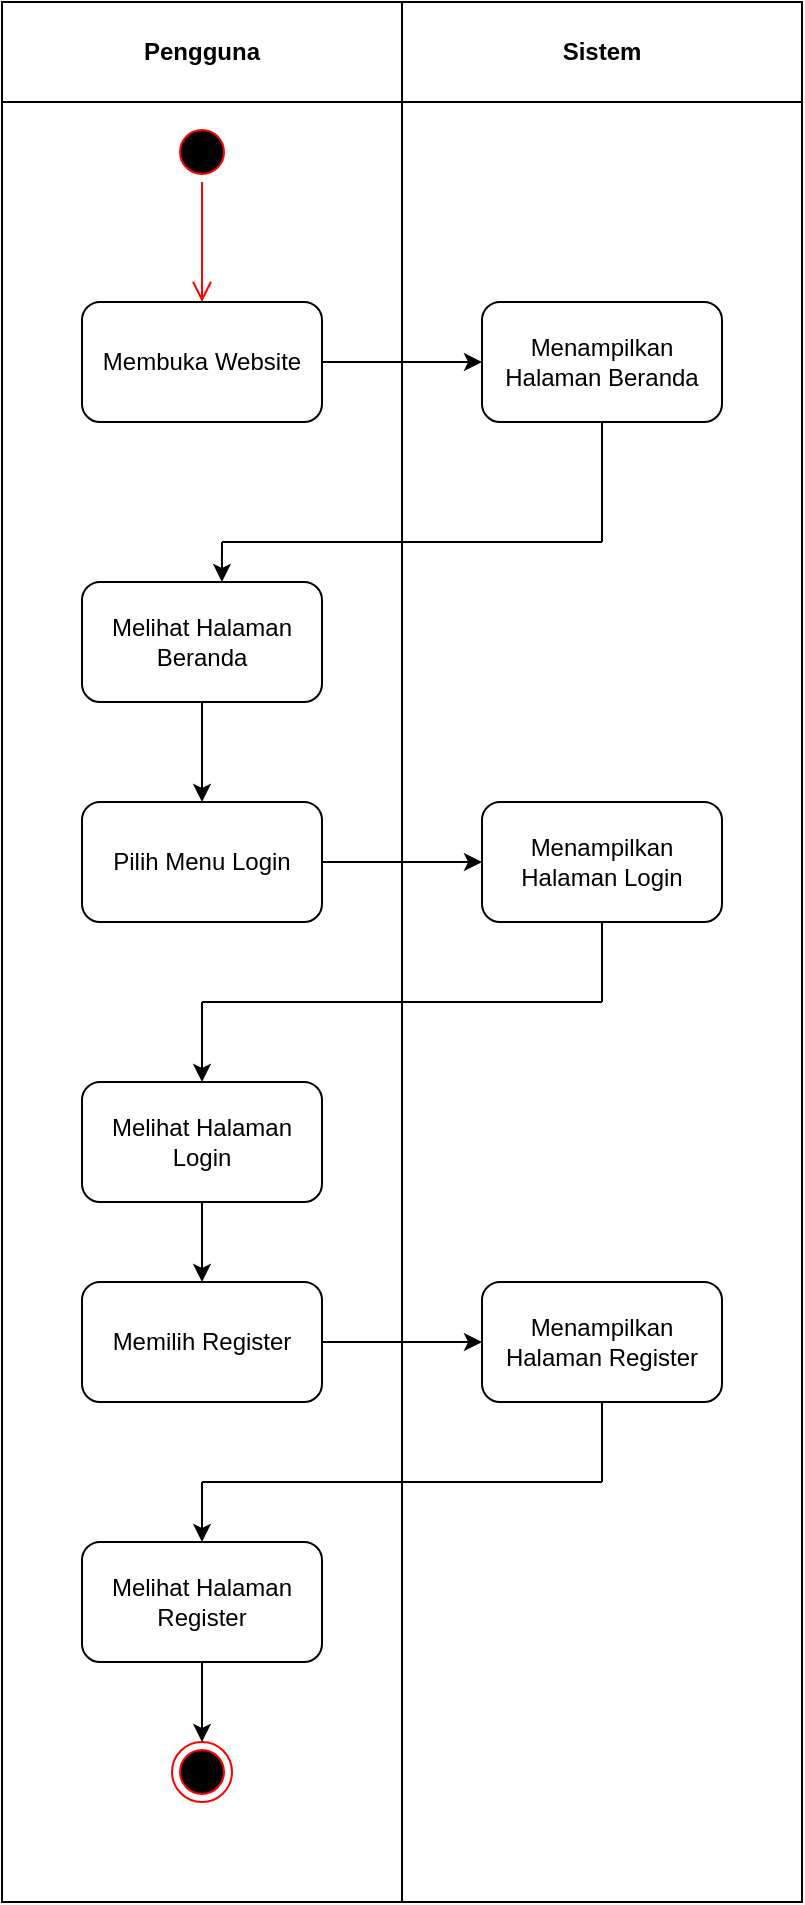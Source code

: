 <mxfile version="27.1.6">
  <diagram id="z6d0naIu2Dbxjb-OiNp-" name="Page-1">
    <mxGraphModel dx="1426" dy="789" grid="1" gridSize="10" guides="1" tooltips="1" connect="1" arrows="1" fold="1" page="1" pageScale="1" pageWidth="827" pageHeight="1169" math="0" shadow="0">
      <root>
        <mxCell id="0" />
        <mxCell id="1" parent="0" />
        <mxCell id="ExNNSdlrr3dL4bbphwkZ-1" value="Pengguna" style="swimlane;whiteSpace=wrap;html=1;startSize=50;" parent="1" vertex="1">
          <mxGeometry x="200" y="80" width="200" height="950" as="geometry" />
        </mxCell>
        <mxCell id="ExNNSdlrr3dL4bbphwkZ-3" value="" style="ellipse;html=1;shape=startState;fillColor=#000000;strokeColor=#ff0000;" parent="ExNNSdlrr3dL4bbphwkZ-1" vertex="1">
          <mxGeometry x="85" y="60" width="30" height="30" as="geometry" />
        </mxCell>
        <mxCell id="ExNNSdlrr3dL4bbphwkZ-4" value="" style="edgeStyle=orthogonalEdgeStyle;html=1;verticalAlign=bottom;endArrow=open;endSize=8;strokeColor=#ff0000;rounded=0;" parent="ExNNSdlrr3dL4bbphwkZ-1" source="ExNNSdlrr3dL4bbphwkZ-3" edge="1">
          <mxGeometry relative="1" as="geometry">
            <mxPoint x="100" y="150" as="targetPoint" />
          </mxGeometry>
        </mxCell>
        <mxCell id="ExNNSdlrr3dL4bbphwkZ-5" value="Membuka Website" style="rounded=1;whiteSpace=wrap;html=1;" parent="ExNNSdlrr3dL4bbphwkZ-1" vertex="1">
          <mxGeometry x="40" y="150" width="120" height="60" as="geometry" />
        </mxCell>
        <mxCell id="ExNNSdlrr3dL4bbphwkZ-12" value="Melihat Halaman Beranda" style="rounded=1;whiteSpace=wrap;html=1;" parent="ExNNSdlrr3dL4bbphwkZ-1" vertex="1">
          <mxGeometry x="40" y="290" width="120" height="60" as="geometry" />
        </mxCell>
        <mxCell id="ExNNSdlrr3dL4bbphwkZ-15" value="Pilih Menu Login" style="rounded=1;whiteSpace=wrap;html=1;" parent="ExNNSdlrr3dL4bbphwkZ-1" vertex="1">
          <mxGeometry x="40" y="400" width="120" height="60" as="geometry" />
        </mxCell>
        <mxCell id="ExNNSdlrr3dL4bbphwkZ-23" value="Melihat Halaman Login" style="rounded=1;whiteSpace=wrap;html=1;" parent="ExNNSdlrr3dL4bbphwkZ-1" vertex="1">
          <mxGeometry x="40" y="540" width="120" height="60" as="geometry" />
        </mxCell>
        <mxCell id="ExNNSdlrr3dL4bbphwkZ-25" value="Memilih Register" style="rounded=1;whiteSpace=wrap;html=1;" parent="ExNNSdlrr3dL4bbphwkZ-1" vertex="1">
          <mxGeometry x="40" y="640" width="120" height="60" as="geometry" />
        </mxCell>
        <mxCell id="ExNNSdlrr3dL4bbphwkZ-31" value="Melihat Halaman Register" style="rounded=1;whiteSpace=wrap;html=1;" parent="ExNNSdlrr3dL4bbphwkZ-1" vertex="1">
          <mxGeometry x="40" y="770" width="120" height="60" as="geometry" />
        </mxCell>
        <mxCell id="ExNNSdlrr3dL4bbphwkZ-33" value="" style="ellipse;html=1;shape=endState;fillColor=#000000;strokeColor=#ff0000;" parent="ExNNSdlrr3dL4bbphwkZ-1" vertex="1">
          <mxGeometry x="85" y="870" width="30" height="30" as="geometry" />
        </mxCell>
        <mxCell id="ExNNSdlrr3dL4bbphwkZ-32" value="" style="endArrow=classic;html=1;rounded=0;exitX=0.5;exitY=1;exitDx=0;exitDy=0;" parent="ExNNSdlrr3dL4bbphwkZ-1" source="ExNNSdlrr3dL4bbphwkZ-31" target="ExNNSdlrr3dL4bbphwkZ-33" edge="1">
          <mxGeometry width="50" height="50" relative="1" as="geometry">
            <mxPoint x="190" y="750" as="sourcePoint" />
            <mxPoint x="100" y="870" as="targetPoint" />
          </mxGeometry>
        </mxCell>
        <mxCell id="ExNNSdlrr3dL4bbphwkZ-2" value="Sistem" style="swimlane;whiteSpace=wrap;html=1;startSize=50;" parent="1" vertex="1">
          <mxGeometry x="400" y="80" width="200" height="950" as="geometry" />
        </mxCell>
        <mxCell id="ExNNSdlrr3dL4bbphwkZ-7" value="Menampilkan Halaman Beranda" style="rounded=1;whiteSpace=wrap;html=1;" parent="ExNNSdlrr3dL4bbphwkZ-2" vertex="1">
          <mxGeometry x="40" y="150" width="120" height="60" as="geometry" />
        </mxCell>
        <mxCell id="ExNNSdlrr3dL4bbphwkZ-18" value="Menampilkan Halaman Login" style="rounded=1;whiteSpace=wrap;html=1;" parent="ExNNSdlrr3dL4bbphwkZ-2" vertex="1">
          <mxGeometry x="40" y="400" width="120" height="60" as="geometry" />
        </mxCell>
        <mxCell id="ExNNSdlrr3dL4bbphwkZ-27" value="Menampilkan Halaman Register" style="rounded=1;whiteSpace=wrap;html=1;" parent="ExNNSdlrr3dL4bbphwkZ-2" vertex="1">
          <mxGeometry x="40" y="640" width="120" height="60" as="geometry" />
        </mxCell>
        <mxCell id="ExNNSdlrr3dL4bbphwkZ-6" value="" style="endArrow=classic;html=1;rounded=0;exitX=1;exitY=0.5;exitDx=0;exitDy=0;" parent="1" source="ExNNSdlrr3dL4bbphwkZ-5" target="ExNNSdlrr3dL4bbphwkZ-7" edge="1">
          <mxGeometry width="50" height="50" relative="1" as="geometry">
            <mxPoint x="390" y="430" as="sourcePoint" />
            <mxPoint x="450" y="260" as="targetPoint" />
          </mxGeometry>
        </mxCell>
        <mxCell id="ExNNSdlrr3dL4bbphwkZ-9" value="" style="endArrow=none;html=1;rounded=0;entryX=0.5;entryY=1;entryDx=0;entryDy=0;" parent="1" target="ExNNSdlrr3dL4bbphwkZ-7" edge="1">
          <mxGeometry width="50" height="50" relative="1" as="geometry">
            <mxPoint x="500" y="350" as="sourcePoint" />
            <mxPoint x="440" y="380" as="targetPoint" />
          </mxGeometry>
        </mxCell>
        <mxCell id="ExNNSdlrr3dL4bbphwkZ-11" value="" style="endArrow=none;html=1;rounded=0;" parent="1" edge="1">
          <mxGeometry width="50" height="50" relative="1" as="geometry">
            <mxPoint x="310" y="350" as="sourcePoint" />
            <mxPoint x="500" y="350" as="targetPoint" />
          </mxGeometry>
        </mxCell>
        <mxCell id="ExNNSdlrr3dL4bbphwkZ-13" value="" style="endArrow=classic;html=1;rounded=0;entryX=0.583;entryY=0;entryDx=0;entryDy=0;entryPerimeter=0;" parent="1" target="ExNNSdlrr3dL4bbphwkZ-12" edge="1">
          <mxGeometry width="50" height="50" relative="1" as="geometry">
            <mxPoint x="310" y="350" as="sourcePoint" />
            <mxPoint x="440" y="380" as="targetPoint" />
          </mxGeometry>
        </mxCell>
        <mxCell id="ExNNSdlrr3dL4bbphwkZ-14" value="" style="endArrow=classic;html=1;rounded=0;exitX=0.5;exitY=1;exitDx=0;exitDy=0;" parent="1" source="ExNNSdlrr3dL4bbphwkZ-12" edge="1">
          <mxGeometry width="50" height="50" relative="1" as="geometry">
            <mxPoint x="390" y="430" as="sourcePoint" />
            <mxPoint x="300" y="480" as="targetPoint" />
          </mxGeometry>
        </mxCell>
        <mxCell id="ExNNSdlrr3dL4bbphwkZ-17" value="" style="endArrow=classic;html=1;rounded=0;exitX=1;exitY=0.5;exitDx=0;exitDy=0;" parent="1" source="ExNNSdlrr3dL4bbphwkZ-15" target="ExNNSdlrr3dL4bbphwkZ-18" edge="1">
          <mxGeometry width="50" height="50" relative="1" as="geometry">
            <mxPoint x="390" y="630" as="sourcePoint" />
            <mxPoint x="450" y="510" as="targetPoint" />
          </mxGeometry>
        </mxCell>
        <mxCell id="ExNNSdlrr3dL4bbphwkZ-20" value="" style="endArrow=none;html=1;rounded=0;entryX=0.5;entryY=1;entryDx=0;entryDy=0;" parent="1" target="ExNNSdlrr3dL4bbphwkZ-18" edge="1">
          <mxGeometry width="50" height="50" relative="1" as="geometry">
            <mxPoint x="500" y="580" as="sourcePoint" />
            <mxPoint x="440" y="580" as="targetPoint" />
          </mxGeometry>
        </mxCell>
        <mxCell id="ExNNSdlrr3dL4bbphwkZ-21" value="" style="endArrow=none;html=1;rounded=0;" parent="1" edge="1">
          <mxGeometry width="50" height="50" relative="1" as="geometry">
            <mxPoint x="300" y="580" as="sourcePoint" />
            <mxPoint x="500" y="580" as="targetPoint" />
          </mxGeometry>
        </mxCell>
        <mxCell id="ExNNSdlrr3dL4bbphwkZ-22" value="" style="endArrow=classic;html=1;rounded=0;" parent="1" edge="1">
          <mxGeometry width="50" height="50" relative="1" as="geometry">
            <mxPoint x="300" y="580" as="sourcePoint" />
            <mxPoint x="300" y="620" as="targetPoint" />
          </mxGeometry>
        </mxCell>
        <mxCell id="ExNNSdlrr3dL4bbphwkZ-24" value="" style="endArrow=classic;html=1;rounded=0;exitX=0.5;exitY=1;exitDx=0;exitDy=0;" parent="1" source="ExNNSdlrr3dL4bbphwkZ-23" edge="1">
          <mxGeometry width="50" height="50" relative="1" as="geometry">
            <mxPoint x="390" y="630" as="sourcePoint" />
            <mxPoint x="300" y="720" as="targetPoint" />
          </mxGeometry>
        </mxCell>
        <mxCell id="ExNNSdlrr3dL4bbphwkZ-26" value="" style="endArrow=classic;html=1;rounded=0;exitX=1;exitY=0.5;exitDx=0;exitDy=0;" parent="1" source="ExNNSdlrr3dL4bbphwkZ-25" target="ExNNSdlrr3dL4bbphwkZ-27" edge="1">
          <mxGeometry width="50" height="50" relative="1" as="geometry">
            <mxPoint x="390" y="630" as="sourcePoint" />
            <mxPoint x="450" y="750" as="targetPoint" />
          </mxGeometry>
        </mxCell>
        <mxCell id="ExNNSdlrr3dL4bbphwkZ-28" value="" style="endArrow=none;html=1;rounded=0;exitX=0.5;exitY=1;exitDx=0;exitDy=0;" parent="1" source="ExNNSdlrr3dL4bbphwkZ-27" edge="1">
          <mxGeometry width="50" height="50" relative="1" as="geometry">
            <mxPoint x="390" y="630" as="sourcePoint" />
            <mxPoint x="500" y="820" as="targetPoint" />
          </mxGeometry>
        </mxCell>
        <mxCell id="ExNNSdlrr3dL4bbphwkZ-29" value="" style="endArrow=none;html=1;rounded=0;" parent="1" edge="1">
          <mxGeometry width="50" height="50" relative="1" as="geometry">
            <mxPoint x="300" y="820" as="sourcePoint" />
            <mxPoint x="500" y="820" as="targetPoint" />
          </mxGeometry>
        </mxCell>
        <mxCell id="ExNNSdlrr3dL4bbphwkZ-30" value="" style="endArrow=classic;html=1;rounded=0;" parent="1" edge="1">
          <mxGeometry width="50" height="50" relative="1" as="geometry">
            <mxPoint x="300" y="820" as="sourcePoint" />
            <mxPoint x="300" y="850" as="targetPoint" />
          </mxGeometry>
        </mxCell>
      </root>
    </mxGraphModel>
  </diagram>
</mxfile>
